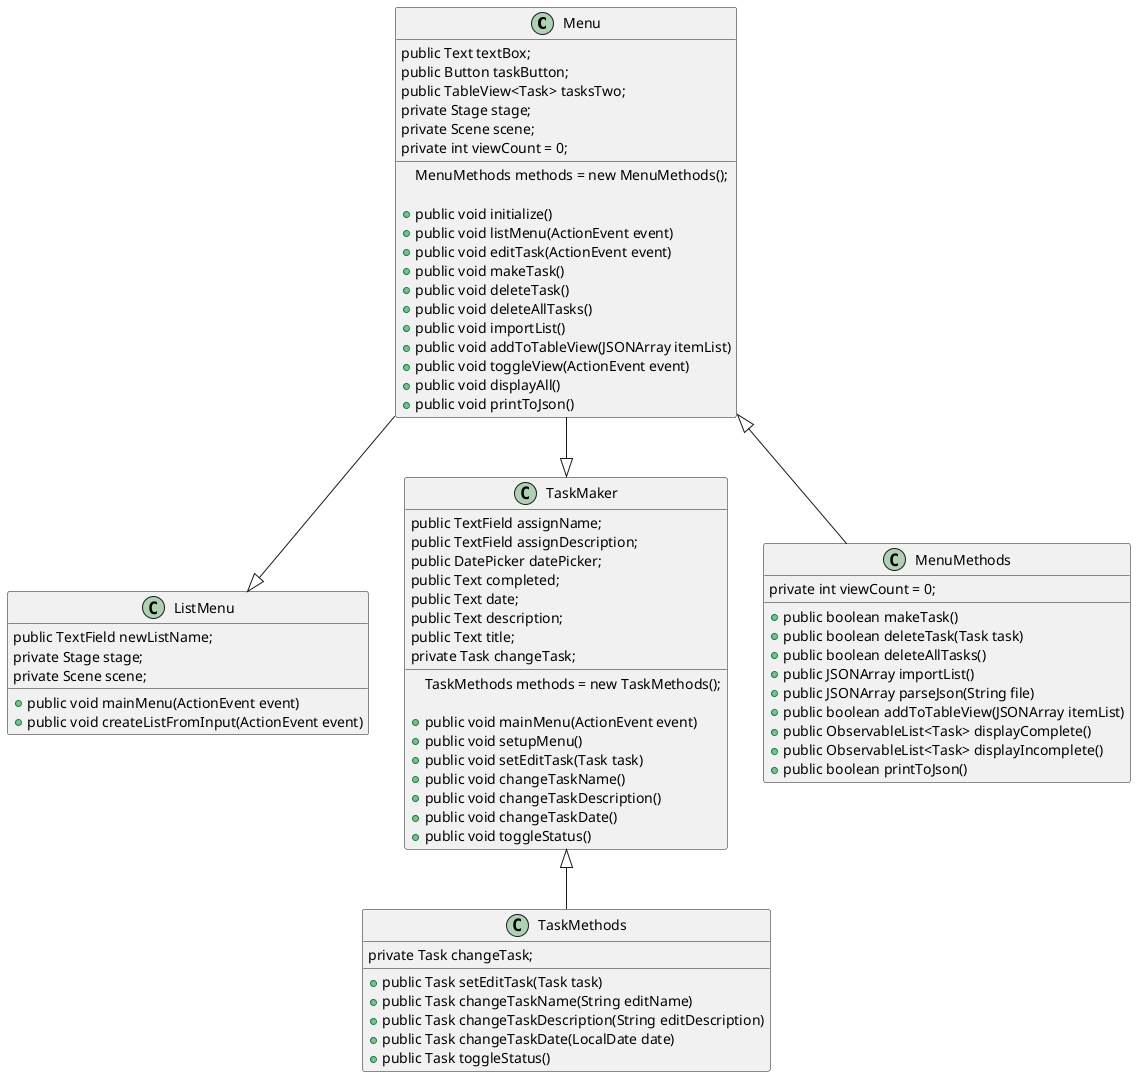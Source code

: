 @startuml

Menu --|> ListMenu
Menu --|> TaskMaker
Menu <|-- MenuMethods
TaskMaker <|-- TaskMethods

class Menu{

    public Text textBox;
    public Button taskButton;
    public TableView<Task> tasksTwo;
    private Stage stage;
    private Scene scene;
    private int viewCount = 0;

    MenuMethods methods = new MenuMethods();

    + public void initialize()
    + public void listMenu(ActionEvent event)
    + public void editTask(ActionEvent event)
    + public void makeTask()
    + public void deleteTask()
    + public void deleteAllTasks()
    + public void importList()
    + public void addToTableView(JSONArray itemList)
    + public void toggleView(ActionEvent event)
    + public void displayAll()
    + public void printToJson()
}

class MenuMethods{

    private int viewCount = 0;

    + public boolean makeTask()
    + public boolean deleteTask(Task task)
    + public boolean deleteAllTasks()
    + public JSONArray importList()
    + public JSONArray parseJson(String file)
    + public boolean addToTableView(JSONArray itemList)
    + public ObservableList<Task> displayComplete()
    + public ObservableList<Task> displayIncomplete()
    + public boolean printToJson()
}

class ListMenu{

    public TextField newListName;
    private Stage stage;
    private Scene scene;

    + public void mainMenu(ActionEvent event)
    + public void createListFromInput(ActionEvent event)
}

class TaskMaker{

    public TextField assignName;
    public TextField assignDescription;
    public DatePicker datePicker;
    public Text completed;
    public Text date;
    public Text description;
    public Text title;
    private Task changeTask;

    TaskMethods methods = new TaskMethods();

    + public void mainMenu(ActionEvent event)
    + public void setupMenu()
    + public void setEditTask(Task task)
    + public void changeTaskName()
    + public void changeTaskDescription()
    + public void changeTaskDate()
    + public void toggleStatus()
}

class TaskMethods{

    private Task changeTask;

    + public Task setEditTask(Task task)
    + public Task changeTaskName(String editName)
    + public Task changeTaskDescription(String editDescription)
    + public Task changeTaskDate(LocalDate date)
    + public Task toggleStatus()
}


@enduml